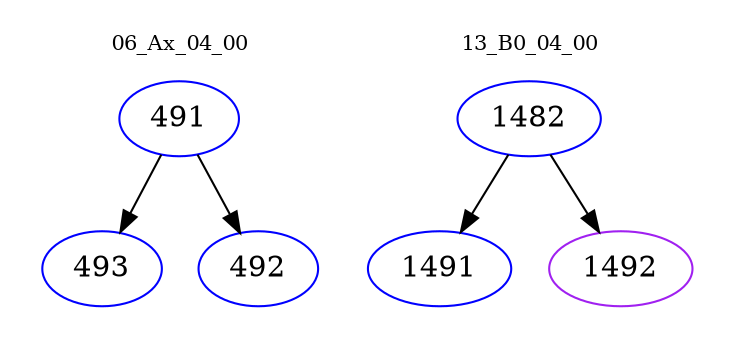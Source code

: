 digraph{
subgraph cluster_0 {
color = white
label = "06_Ax_04_00";
fontsize=10;
T0_491 [label="491", color="blue"]
T0_491 -> T0_493 [color="black"]
T0_493 [label="493", color="blue"]
T0_491 -> T0_492 [color="black"]
T0_492 [label="492", color="blue"]
}
subgraph cluster_1 {
color = white
label = "13_B0_04_00";
fontsize=10;
T1_1482 [label="1482", color="blue"]
T1_1482 -> T1_1491 [color="black"]
T1_1491 [label="1491", color="blue"]
T1_1482 -> T1_1492 [color="black"]
T1_1492 [label="1492", color="purple"]
}
}
